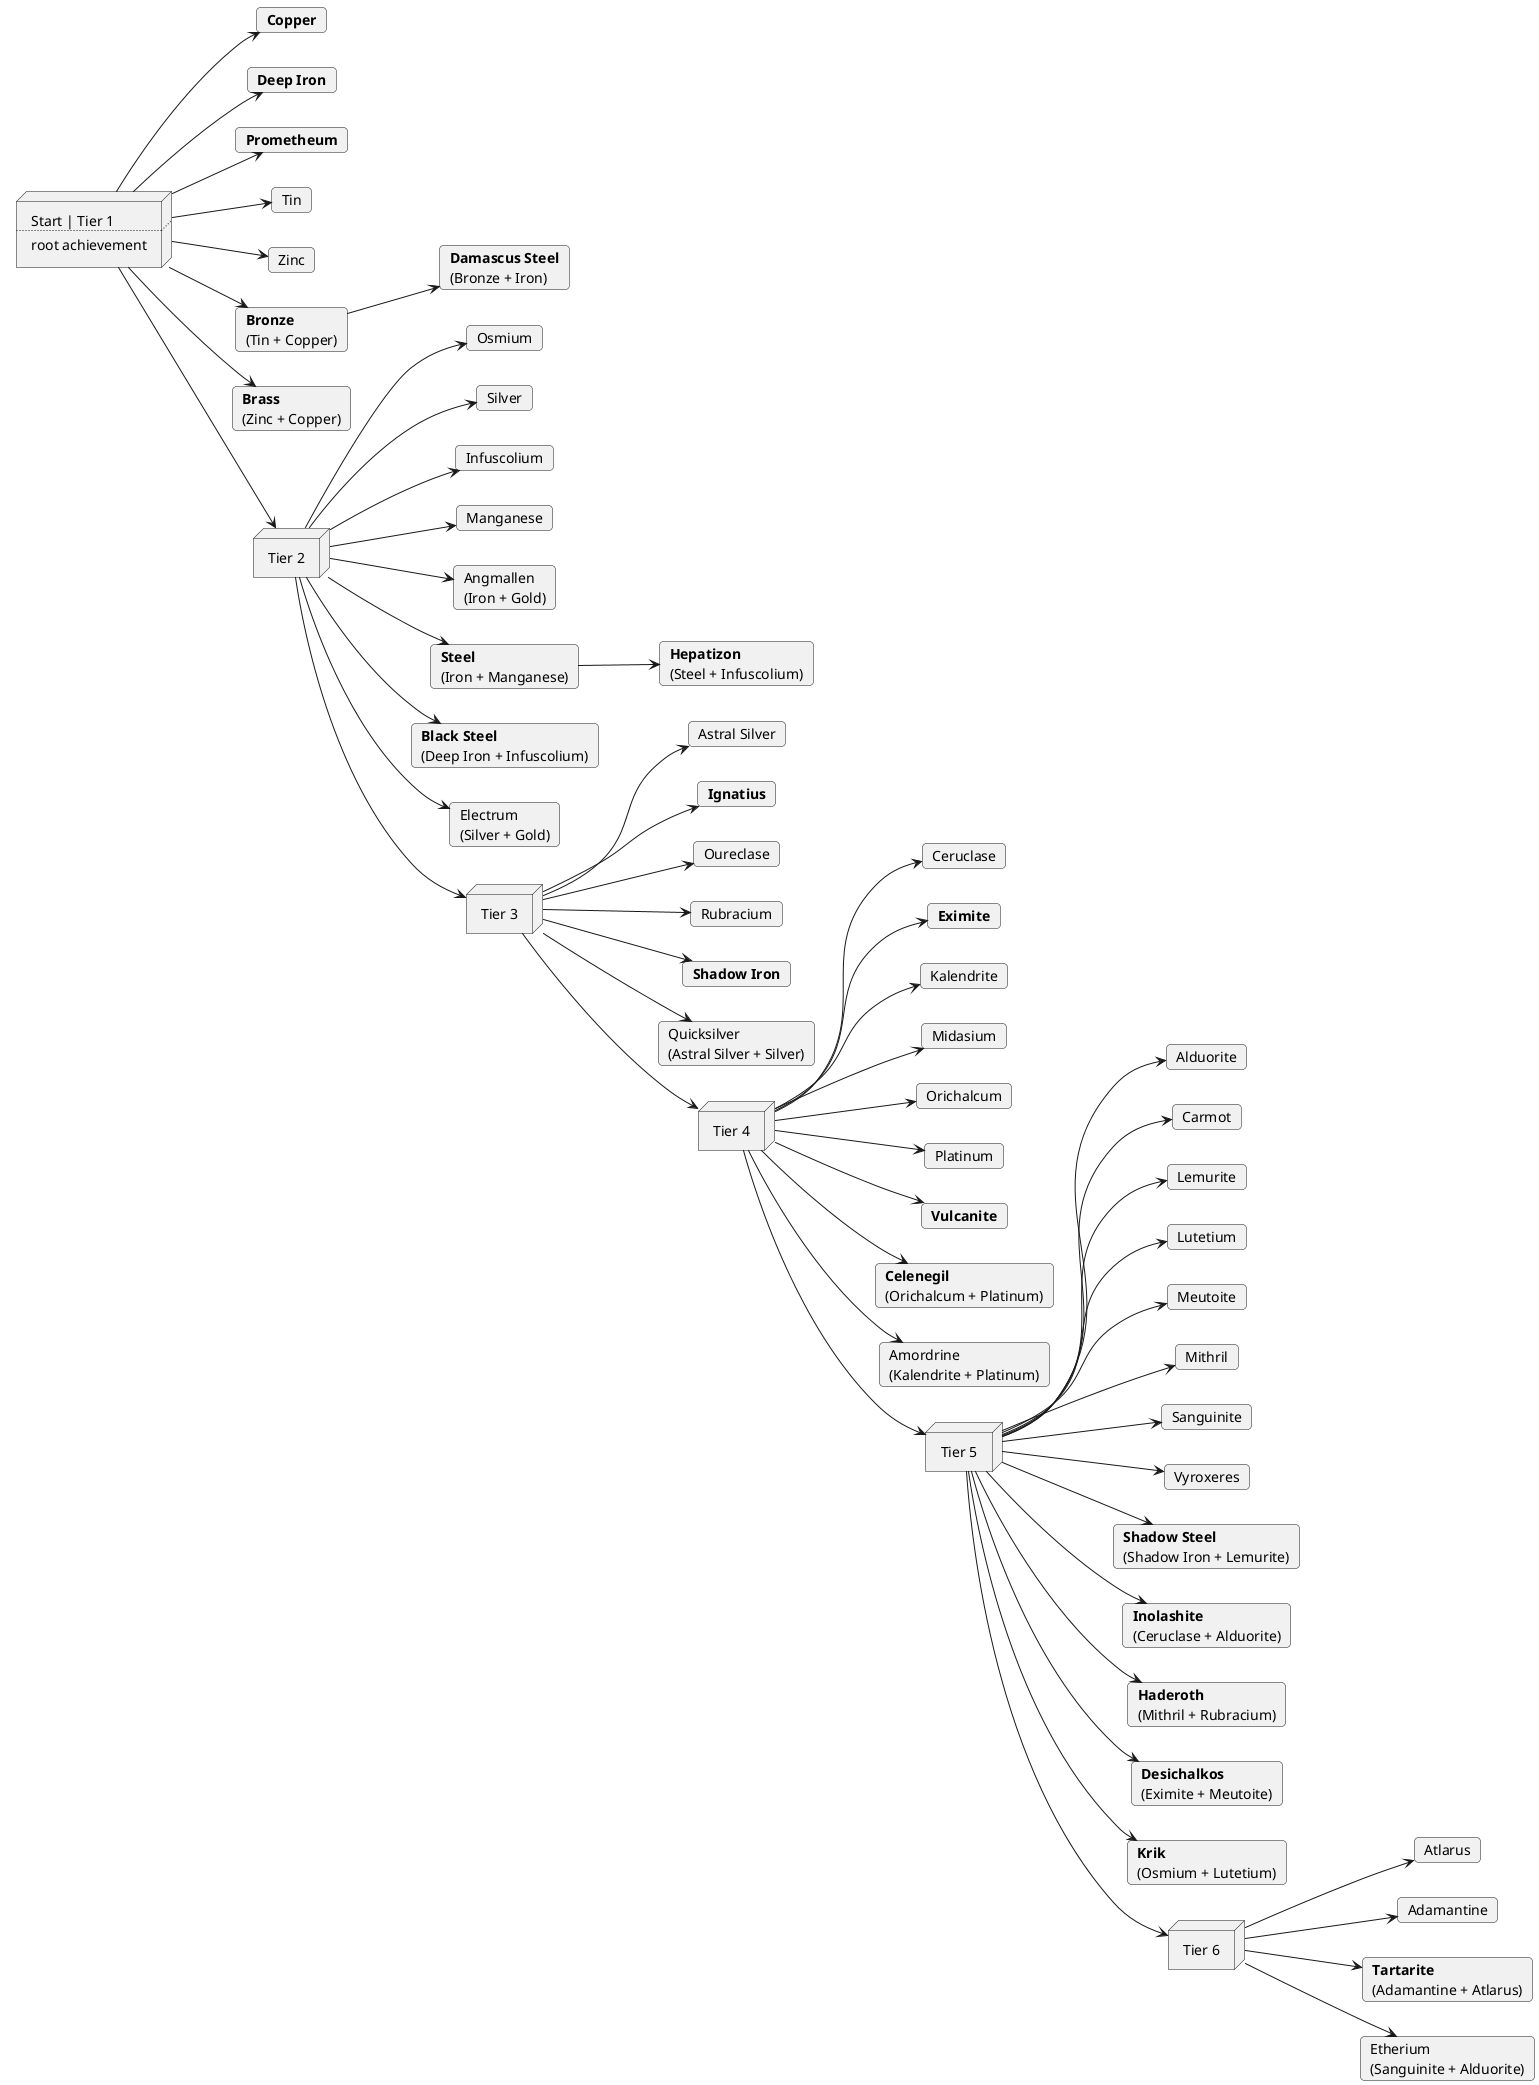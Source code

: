 @startuml
left to right direction
skinparam card {
    roundCorner 8
}


node root [
    Start | Tier 1
    ....
    root achievement
]

'Tier 1 achievements [Parent is root]
card "**Copper**" as Copper
card "**Deep Iron**" as DeepIron
card "**Prometheum**" as Prometheum
card Tin
card Zinc

card "**Bronze**\n(Tin + Copper)" as Bronze
card "**Brass**\n(Zinc + Copper)" as Brass
card "**Damascus Steel**\n(Bronze + Iron)" as DamascusSteel

node tier2 [
    Tier 2
]

'Tier 1 Links
root-->Copper
root-->DeepIron
root-->Prometheum
root-->Tin
root-->Zinc
root-->Bronze
root-->Brass
Bronze-->DamascusSteel
root-->tier2

'Tier 2 achievements
card Osmium
card Silver
card Infuscolium
card Manganese

card "Angmallen\n(Iron + Gold)" as Angmallen
card "**Steel**\n(Iron + Manganese)" as Steel
card "**Black Steel**\n(Deep Iron + Infuscolium)" as BlackSteel
card "Electrum\n(Silver + Gold)" as Electrum
card "**Hepatizon**\n(Steel + Infuscolium)" as Hepatizon

node tier3 [
    Tier 3
]

'Tier 2 Links
tier2-->Angmallen
tier2-->Osmium
tier2-->Silver
tier2-->Infuscolium
tier2-->Manganese
tier2-->Steel
tier2-->BlackSteel
tier2-->Electrum
Steel-->Hepatizon
tier2-->tier3

'Tier 3 Cards
card "Astral Silver" as AstralSilver
card "**Ignatius**" as Ignatius
card Oureclase
card Rubracium
card "**Shadow Iron**" as ShadowIron

card "Quicksilver\n(Astral Silver + Silver)" as Quicksilver

node tier4 [
    Tier 4
]

'Tier 3 Links
tier3-->AstralSilver
tier3-->Ignatius
tier3-->Oureclase
tier3-->Rubracium
tier3-->ShadowIron
tier3-->Quicksilver
tier3-->tier4

'Tier 4 Cards
card Ceruclase
card "**Eximite**" as Eximite
card Kalendrite
card Midasium
card Orichalcum
card Platinum
card "**Vulcanite**" as Vulcanite

card "**Celenegil**\n(Orichalcum + Platinum)" as Celenegil
card "Amordrine\n(Kalendrite + Platinum)" as Amordrine

node tier5 [
    Tier 5
]

'Tier 4 Links
tier4-->Ceruclase
tier4-->Eximite
tier4-->Kalendrite
tier4-->Midasium
tier4-->Orichalcum
tier4-->Platinum
tier4-->Vulcanite
tier4-->Celenegil
tier4-->Amordrine
tier4-->tier5

'Tier 5 Cards
card Alduorite
card Carmot
card Lemurite
card Lutetium
card Meutoite
card Mithril
card Sanguinite
card Vyroxeres

card "**Shadow Steel**\n(Shadow Iron + Lemurite)" as ShadowSteel
card "**Inolashite**\n(Ceruclase + Alduorite)" as Inolashite
card "**Haderoth**\n(Mithril + Rubracium)" as Haderoth
card "**Desichalkos**\n(Eximite + Meutoite)" as Desichalkos
card "**Krik**\n(Osmium + Lutetium)" as Krik

node tier6 [
    Tier 6
]

'Tier 5 Links
tier5-->Alduorite
tier5-->Carmot
tier5-->Lemurite
tier5-->Lutetium
tier5-->Meutoite
tier5-->Mithril
tier5-->Sanguinite
tier5-->Vyroxeres
tier5-->ShadowSteel
tier5-->Inolashite
tier5-->Haderoth
tier5-->Desichalkos
tier5-->Krik
tier5-->tier6

'Tier 6 Cards
card Atlarus
card Adamantine
card "**Tartarite**\n(Adamantine + Atlarus)" as Tartarite
card "Etherium\n(Sanguinite + Alduorite)" as Etherium

'Tier 6 Links
tier6-->Atlarus
tier6-->Adamantine
tier6-->Tartarite
tier6-->Etherium



@enduml


